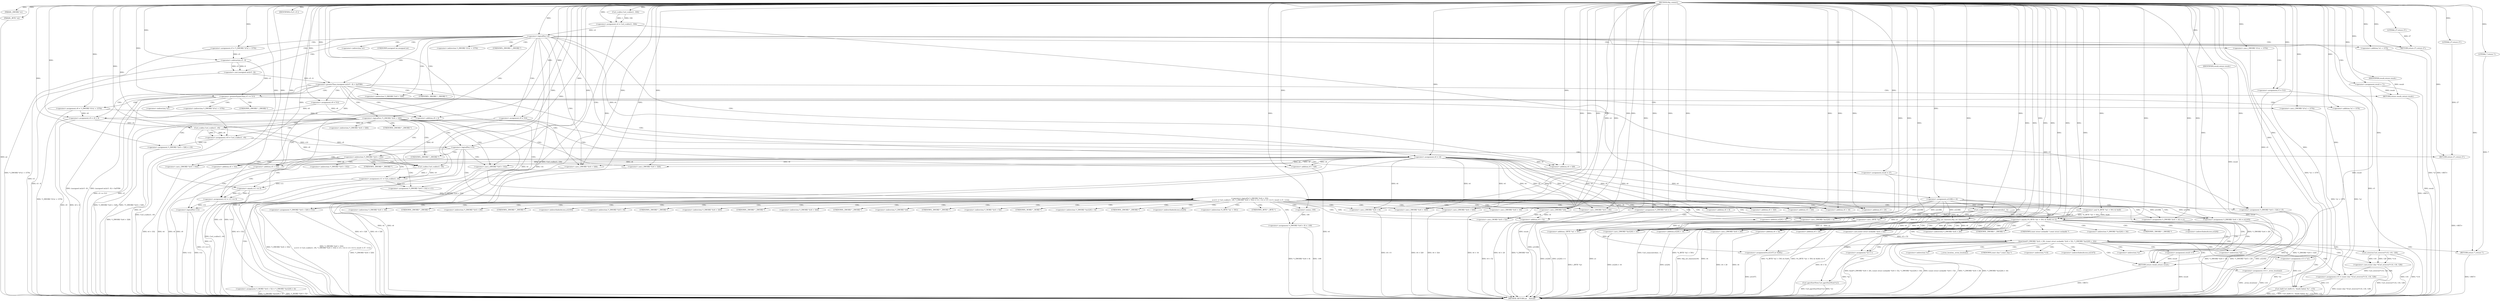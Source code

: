digraph tftp_connect {  
"1000114" [label = "(METHOD,tftp_connect)" ]
"1000408" [label = "(METHOD_RETURN,int __fastcall)" ]
"1000115" [label = "(PARAM,_DWORD *a1)" ]
"1000116" [label = "(PARAM,_BYTE *a2)" ]
"1000131" [label = "(<operator>.assignment,v4 = Curl_ccalloc(1, 336))" ]
"1000133" [label = "(Curl_ccalloc,Curl_ccalloc(1, 336))" ]
"1000136" [label = "(<operator>.assignment,a1[188] = v4)" ]
"1000142" [label = "(<operator>.logicalNot,!v4)" ]
"1000144" [label = "(RETURN,return 27;,return 27;)" ]
"1000145" [label = "(LITERAL,27,return 27;)" ]
"1000146" [label = "(<operator>.assignment,v5 = *(_DWORD *)(*a1 + 1576))" ]
"1000149" [label = "(<operator>.cast,(_DWORD *)(*a1 + 1576))" ]
"1000151" [label = "(<operator>.addition,*a1 + 1576)" ]
"1000155" [label = "(<operator>.assignment,v6 = v4)" ]
"1000159" [label = "(IDENTIFIER,v5,if ( v5 ))" ]
"1000161" [label = "(<operator>.assignment,result = 71)" ]
"1000165" [label = "(<operator>.greaterThan,(unsigned int)(v5 - 8) > 0xFFB0)" ]
"1000166" [label = "(<operator>.cast,(unsigned int)(v5 - 8))" ]
"1000168" [label = "(<operator>.subtraction,v5 - 8)" ]
"1000172" [label = "(RETURN,return result;,return result;)" ]
"1000173" [label = "(IDENTIFIER,result,return result;)" ]
"1000174" [label = "(<operator>.assignment,v8 = 512)" ]
"1000178" [label = "(<operator>.greaterEqualsThan,v5 >= 513)" ]
"1000181" [label = "(<operator>.assignment,v8 = *(_DWORD *)(*a1 + 1576))" ]
"1000184" [label = "(<operator>.cast,(_DWORD *)(*a1 + 1576))" ]
"1000186" [label = "(<operator>.addition,*a1 + 1576)" ]
"1000190" [label = "(<operator>.assignment,v9 = v8 + 4)" ]
"1000192" [label = "(<operator>.addition,v8 + 4)" ]
"1000197" [label = "(<operator>.assignment,v9 = 516)" ]
"1000200" [label = "(<operator>.assignment,v5 = 512)" ]
"1000204" [label = "(<operator>.logicalNot,!*(_DWORD *)(v6 + 328))" ]
"1000206" [label = "(<operator>.cast,(_DWORD *)(v6 + 328))" ]
"1000208" [label = "(<operator>.addition,v6 + 328)" ]
"1000212" [label = "(<operator>.assignment,v10 = Curl_ccalloc(1, v9))" ]
"1000214" [label = "(Curl_ccalloc,Curl_ccalloc(1, v9))" ]
"1000217" [label = "(<operator>.assignment,*(_DWORD *)(v6 + 328) = v10)" ]
"1000219" [label = "(<operator>.cast,(_DWORD *)(v6 + 328))" ]
"1000221" [label = "(<operator>.addition,v6 + 328)" ]
"1000226" [label = "(<operator>.logicalNot,!v10)" ]
"1000228" [label = "(RETURN,return 27;,return 27;)" ]
"1000229" [label = "(LITERAL,27,return 27;)" ]
"1000231" [label = "(<operator>.logicalOr,*(_DWORD *)(v6 + 332)\n    || (v11 = Curl_ccalloc(1, v9), *(_DWORD *)(v6 + 332) = v11, v12 = v11 == 0, result = 27, !v12))" ]
"1000233" [label = "(<operator>.cast,(_DWORD *)(v6 + 332))" ]
"1000235" [label = "(<operator>.addition,v6 + 332)" ]
"1000239" [label = "(<operator>.assignment,v11 = Curl_ccalloc(1, v9))" ]
"1000241" [label = "(Curl_ccalloc,Curl_ccalloc(1, v9))" ]
"1000245" [label = "(<operator>.assignment,*(_DWORD *)(v6 + 332) = v11)" ]
"1000247" [label = "(<operator>.cast,(_DWORD *)(v6 + 332))" ]
"1000249" [label = "(<operator>.addition,v6 + 332)" ]
"1000254" [label = "(<operator>.assignment,v12 = v11 == 0)" ]
"1000256" [label = "(<operator>.equals,v11 == 0)" ]
"1000260" [label = "(<operator>.assignment,result = 27)" ]
"1000263" [label = "(<operator>.logicalNot,!v12)" ]
"1000266" [label = "(Curl_conncontrol,Curl_conncontrol(a1, 1))" ]
"1000269" [label = "(<operator>.assignment,*(_DWORD *)(v6 + 16) = a1)" ]
"1000271" [label = "(<operator>.cast,(_DWORD *)(v6 + 16))" ]
"1000273" [label = "(<operator>.addition,v6 + 16)" ]
"1000277" [label = "(<operator>.assignment,*(_DWORD *)(v6 + 20) = a1[105])" ]
"1000279" [label = "(<operator>.cast,(_DWORD *)(v6 + 20))" ]
"1000281" [label = "(<operator>.addition,v6 + 20)" ]
"1000287" [label = "(<operator>.assignment,*(_DWORD *)(v6 + 8) = -100)" ]
"1000289" [label = "(<operator>.cast,(_DWORD *)(v6 + 8))" ]
"1000291" [label = "(<operator>.addition,v6 + 8)" ]
"1000294" [label = "(<operator>.minus,-100)" ]
"1000296" [label = "(<operator>.assignment,*(_DWORD *)(v6 + 320) = 512)" ]
"1000298" [label = "(<operator>.cast,(_DWORD *)(v6 + 320))" ]
"1000300" [label = "(<operator>.addition,v6 + 320)" ]
"1000304" [label = "(<operator>.assignment,*(_DWORD *)(v6 + 324) = v5)" ]
"1000306" [label = "(<operator>.cast,(_DWORD *)(v6 + 324))" ]
"1000308" [label = "(<operator>.addition,v6 + 324)" ]
"1000312" [label = "(<operator>.assignment,*(_DWORD *)v6 = 0)" ]
"1000314" [label = "(<operator>.cast,(_DWORD *)v6)" ]
"1000318" [label = "(<operator>.assignment,*(_WORD *)(v6 + 52) = *(_DWORD *)(a1[20] + 4))" ]
"1000320" [label = "(<operator>.cast,(_WORD *)(v6 + 52))" ]
"1000322" [label = "(<operator>.addition,v6 + 52)" ]
"1000326" [label = "(<operator>.cast,(_DWORD *)(a1[20] + 4))" ]
"1000328" [label = "(<operator>.addition,a1[20] + 4)" ]
"1000333" [label = "(tftp_set_timeouts,tftp_set_timeouts(v6))" ]
"1000336" [label = "(<operator>.equals,(*((_BYTE *)a1 + 591) & 0x40) == 0)" ]
"1000337" [label = "(<operator>.and,*((_BYTE *)a1 + 591) & 0x40)" ]
"1000339" [label = "(<operator>.addition,(_BYTE *)a1 + 591)" ]
"1000340" [label = "(<operator>.cast,(_BYTE *)a1)" ]
"1000348" [label = "(bind,bind(*(_DWORD *)(v6 + 20), (const struct sockaddr *)(v6 + 52), *(_DWORD *)(a1[20] + 16)))" ]
"1000350" [label = "(<operator>.cast,(_DWORD *)(v6 + 20))" ]
"1000352" [label = "(<operator>.addition,v6 + 20)" ]
"1000355" [label = "(<operator>.cast,(const struct sockaddr *)(v6 + 52))" ]
"1000357" [label = "(<operator>.addition,v6 + 52)" ]
"1000361" [label = "(<operator>.cast,(_DWORD *)(a1[20] + 16))" ]
"1000363" [label = "(<operator>.addition,a1[20] + 16)" ]
"1000369" [label = "(<operator>.assignment,v13 = *a1)" ]
"1000373" [label = "(<operator>.assignment,v14 = _errno_location())" ]
"1000376" [label = "(<operator>.assignment,v15 = (const char *)Curl_strerror(*v14, v16, 128))" ]
"1000378" [label = "(<operator>.cast,(const char *)Curl_strerror(*v14, v16, 128))" ]
"1000380" [label = "(Curl_strerror,Curl_strerror(*v14, v16, 128))" ]
"1000385" [label = "(Curl_failf,Curl_failf(v13, \"bind() failed; %s\", v15))" ]
"1000389" [label = "(RETURN,return 7;,return 7;)" ]
"1000390" [label = "(LITERAL,7,return 7;)" ]
"1000391" [label = "(<operators>.assignmentOr,a1[147] |= 0x40u)" ]
"1000396" [label = "(Curl_pgrsStartNow,Curl_pgrsStartNow(*a1))" ]
"1000399" [label = "(<operator>.assignment,*a2 = 1)" ]
"1000403" [label = "(<operator>.assignment,result = 0)" ]
"1000406" [label = "(RETURN,return result;,return result;)" ]
"1000407" [label = "(IDENTIFIER,result,return result;)" ]
"1000148" [label = "(<operator>.indirection,*(_DWORD *)(*a1 + 1576))" ]
"1000150" [label = "(UNKNOWN,_DWORD *,_DWORD *)" ]
"1000152" [label = "(<operator>.indirection,*a1)" ]
"1000167" [label = "(UNKNOWN,unsigned int,unsigned int)" ]
"1000183" [label = "(<operator>.indirection,*(_DWORD *)(*a1 + 1576))" ]
"1000185" [label = "(UNKNOWN,_DWORD *,_DWORD *)" ]
"1000187" [label = "(<operator>.indirection,*a1)" ]
"1000205" [label = "(<operator>.indirection,*(_DWORD *)(v6 + 328))" ]
"1000207" [label = "(UNKNOWN,_DWORD *,_DWORD *)" ]
"1000218" [label = "(<operator>.indirection,*(_DWORD *)(v6 + 328))" ]
"1000220" [label = "(UNKNOWN,_DWORD *,_DWORD *)" ]
"1000232" [label = "(<operator>.indirection,*(_DWORD *)(v6 + 332))" ]
"1000234" [label = "(UNKNOWN,_DWORD *,_DWORD *)" ]
"1000246" [label = "(<operator>.indirection,*(_DWORD *)(v6 + 332))" ]
"1000248" [label = "(UNKNOWN,_DWORD *,_DWORD *)" ]
"1000270" [label = "(<operator>.indirection,*(_DWORD *)(v6 + 16))" ]
"1000272" [label = "(UNKNOWN,_DWORD *,_DWORD *)" ]
"1000278" [label = "(<operator>.indirection,*(_DWORD *)(v6 + 20))" ]
"1000280" [label = "(UNKNOWN,_DWORD *,_DWORD *)" ]
"1000284" [label = "(<operator>.indirectIndexAccess,a1[105])" ]
"1000288" [label = "(<operator>.indirection,*(_DWORD *)(v6 + 8))" ]
"1000290" [label = "(UNKNOWN,_DWORD *,_DWORD *)" ]
"1000297" [label = "(<operator>.indirection,*(_DWORD *)(v6 + 320))" ]
"1000299" [label = "(UNKNOWN,_DWORD *,_DWORD *)" ]
"1000305" [label = "(<operator>.indirection,*(_DWORD *)(v6 + 324))" ]
"1000307" [label = "(UNKNOWN,_DWORD *,_DWORD *)" ]
"1000313" [label = "(<operator>.indirection,*(_DWORD *)v6)" ]
"1000315" [label = "(UNKNOWN,_DWORD *,_DWORD *)" ]
"1000319" [label = "(<operator>.indirection,*(_WORD *)(v6 + 52))" ]
"1000321" [label = "(UNKNOWN,_WORD *,_WORD *)" ]
"1000325" [label = "(<operator>.indirection,*(_DWORD *)(a1[20] + 4))" ]
"1000327" [label = "(UNKNOWN,_DWORD *,_DWORD *)" ]
"1000329" [label = "(<operator>.indirectIndexAccess,a1[20])" ]
"1000338" [label = "(<operator>.indirection,*((_BYTE *)a1 + 591))" ]
"1000341" [label = "(UNKNOWN,_BYTE *,_BYTE *)" ]
"1000349" [label = "(<operator>.indirection,*(_DWORD *)(v6 + 20))" ]
"1000351" [label = "(UNKNOWN,_DWORD *,_DWORD *)" ]
"1000356" [label = "(UNKNOWN,const struct sockaddr *,const struct sockaddr *)" ]
"1000360" [label = "(<operator>.indirection,*(_DWORD *)(a1[20] + 16))" ]
"1000362" [label = "(UNKNOWN,_DWORD *,_DWORD *)" ]
"1000364" [label = "(<operator>.indirectIndexAccess,a1[20])" ]
"1000371" [label = "(<operator>.indirection,*a1)" ]
"1000375" [label = "(_errno_location,_errno_location())" ]
"1000379" [label = "(UNKNOWN,const char *,const char *)" ]
"1000381" [label = "(<operator>.indirection,*v14)" ]
"1000392" [label = "(<operator>.indirectIndexAccess,a1[147])" ]
"1000397" [label = "(<operator>.indirection,*a1)" ]
"1000400" [label = "(<operator>.indirection,*a2)" ]
  "1000389" -> "1000408"  [ label = "DDG: <RET>"] 
  "1000406" -> "1000408"  [ label = "DDG: <RET>"] 
  "1000144" -> "1000408"  [ label = "DDG: <RET>"] 
  "1000172" -> "1000408"  [ label = "DDG: <RET>"] 
  "1000228" -> "1000408"  [ label = "DDG: <RET>"] 
  "1000287" -> "1000408"  [ label = "DDG: -100"] 
  "1000241" -> "1000408"  [ label = "DDG: v9"] 
  "1000217" -> "1000408"  [ label = "DDG: *(_DWORD *)(v6 + 328)"] 
  "1000142" -> "1000408"  [ label = "DDG: v4"] 
  "1000340" -> "1000408"  [ label = "DDG: a1"] 
  "1000373" -> "1000408"  [ label = "DDG: v14"] 
  "1000204" -> "1000408"  [ label = "DDG: *(_DWORD *)(v6 + 328)"] 
  "1000348" -> "1000408"  [ label = "DDG: bind(*(_DWORD *)(v6 + 20), (const struct sockaddr *)(v6 + 52), *(_DWORD *)(a1[20] + 16))"] 
  "1000190" -> "1000408"  [ label = "DDG: v9"] 
  "1000320" -> "1000408"  [ label = "DDG: v6 + 52"] 
  "1000350" -> "1000408"  [ label = "DDG: v6 + 20"] 
  "1000318" -> "1000408"  [ label = "DDG: *(_DWORD *)(a1[20] + 4)"] 
  "1000165" -> "1000408"  [ label = "DDG: (unsigned int)(v5 - 8)"] 
  "1000318" -> "1000408"  [ label = "DDG: *(_WORD *)(v6 + 52)"] 
  "1000336" -> "1000408"  [ label = "DDG: *((_BYTE *)a1 + 591) & 0x40"] 
  "1000306" -> "1000408"  [ label = "DDG: v6 + 324"] 
  "1000142" -> "1000408"  [ label = "DDG: !v4"] 
  "1000155" -> "1000408"  [ label = "DDG: v4"] 
  "1000178" -> "1000408"  [ label = "DDG: v5 >= 513"] 
  "1000333" -> "1000408"  [ label = "DDG: v6"] 
  "1000363" -> "1000408"  [ label = "DDG: a1[20]"] 
  "1000312" -> "1000408"  [ label = "DDG: *(_DWORD *)v6"] 
  "1000391" -> "1000408"  [ label = "DDG: a1[147]"] 
  "1000219" -> "1000408"  [ label = "DDG: v6 + 328"] 
  "1000378" -> "1000408"  [ label = "DDG: Curl_strerror(*v14, v16, 128)"] 
  "1000151" -> "1000408"  [ label = "DDG: *a1"] 
  "1000254" -> "1000408"  [ label = "DDG: v11 == 0"] 
  "1000136" -> "1000408"  [ label = "DDG: a1[188]"] 
  "1000348" -> "1000408"  [ label = "DDG: (const struct sockaddr *)(v6 + 52)"] 
  "1000212" -> "1000408"  [ label = "DDG: Curl_ccalloc(1, v9)"] 
  "1000269" -> "1000408"  [ label = "DDG: *(_DWORD *)(v6 + 16)"] 
  "1000266" -> "1000408"  [ label = "DDG: Curl_conncontrol(a1, 1)"] 
  "1000226" -> "1000408"  [ label = "DDG: v10"] 
  "1000399" -> "1000408"  [ label = "DDG: *a2"] 
  "1000226" -> "1000408"  [ label = "DDG: !v10"] 
  "1000239" -> "1000408"  [ label = "DDG: Curl_ccalloc(1, v9)"] 
  "1000249" -> "1000408"  [ label = "DDG: v6"] 
  "1000181" -> "1000408"  [ label = "DDG: *(_DWORD *)(*a1 + 1576)"] 
  "1000131" -> "1000408"  [ label = "DDG: Curl_ccalloc(1, 336)"] 
  "1000204" -> "1000408"  [ label = "DDG: !*(_DWORD *)(v6 + 328)"] 
  "1000146" -> "1000408"  [ label = "DDG: *(_DWORD *)(*a1 + 1576)"] 
  "1000235" -> "1000408"  [ label = "DDG: v6"] 
  "1000116" -> "1000408"  [ label = "DDG: a2"] 
  "1000385" -> "1000408"  [ label = "DDG: Curl_failf(v13, \"bind() failed; %s\", v15)"] 
  "1000263" -> "1000408"  [ label = "DDG: !v12"] 
  "1000376" -> "1000408"  [ label = "DDG: (const char *)Curl_strerror(*v14, v16, 128)"] 
  "1000287" -> "1000408"  [ label = "DDG: *(_DWORD *)(v6 + 8)"] 
  "1000231" -> "1000408"  [ label = "DDG: *(_DWORD *)(v6 + 332)"] 
  "1000221" -> "1000408"  [ label = "DDG: v6"] 
  "1000192" -> "1000408"  [ label = "DDG: v8"] 
  "1000247" -> "1000408"  [ label = "DDG: v6 + 332"] 
  "1000260" -> "1000408"  [ label = "DDG: result"] 
  "1000289" -> "1000408"  [ label = "DDG: v6 + 8"] 
  "1000197" -> "1000408"  [ label = "DDG: v9"] 
  "1000348" -> "1000408"  [ label = "DDG: *(_DWORD *)(v6 + 20)"] 
  "1000231" -> "1000408"  [ label = "DDG: *(_DWORD *)(v6 + 332)\n    || (v11 = Curl_ccalloc(1, v9), *(_DWORD *)(v6 + 332) = v11, v12 = v11 == 0, result = 27, !v12)"] 
  "1000304" -> "1000408"  [ label = "DDG: v5"] 
  "1000256" -> "1000408"  [ label = "DDG: v11"] 
  "1000206" -> "1000408"  [ label = "DDG: v6 + 328"] 
  "1000279" -> "1000408"  [ label = "DDG: v6 + 20"] 
  "1000385" -> "1000408"  [ label = "DDG: v15"] 
  "1000403" -> "1000408"  [ label = "DDG: result"] 
  "1000190" -> "1000408"  [ label = "DDG: v8 + 4"] 
  "1000155" -> "1000408"  [ label = "DDG: v6"] 
  "1000326" -> "1000408"  [ label = "DDG: a1[20] + 4"] 
  "1000336" -> "1000408"  [ label = "DDG: (*((_BYTE *)a1 + 591) & 0x40) == 0"] 
  "1000298" -> "1000408"  [ label = "DDG: v6 + 320"] 
  "1000200" -> "1000408"  [ label = "DDG: v5"] 
  "1000186" -> "1000408"  [ label = "DDG: *a1"] 
  "1000328" -> "1000408"  [ label = "DDG: a1[20]"] 
  "1000271" -> "1000408"  [ label = "DDG: v6 + 16"] 
  "1000168" -> "1000408"  [ label = "DDG: v5"] 
  "1000396" -> "1000408"  [ label = "DDG: Curl_pgrsStartNow(*a1)"] 
  "1000178" -> "1000408"  [ label = "DDG: v5"] 
  "1000373" -> "1000408"  [ label = "DDG: _errno_location()"] 
  "1000277" -> "1000408"  [ label = "DDG: *(_DWORD *)(v6 + 20)"] 
  "1000361" -> "1000408"  [ label = "DDG: a1[20] + 16"] 
  "1000263" -> "1000408"  [ label = "DDG: v12"] 
  "1000214" -> "1000408"  [ label = "DDG: v9"] 
  "1000396" -> "1000408"  [ label = "DDG: *a1"] 
  "1000304" -> "1000408"  [ label = "DDG: *(_DWORD *)(v6 + 324)"] 
  "1000380" -> "1000408"  [ label = "DDG: v16"] 
  "1000355" -> "1000408"  [ label = "DDG: v6 + 52"] 
  "1000277" -> "1000408"  [ label = "DDG: a1[105]"] 
  "1000339" -> "1000408"  [ label = "DDG: (_BYTE *)a1"] 
  "1000296" -> "1000408"  [ label = "DDG: *(_DWORD *)(v6 + 320)"] 
  "1000369" -> "1000408"  [ label = "DDG: *a1"] 
  "1000337" -> "1000408"  [ label = "DDG: *((_BYTE *)a1 + 591)"] 
  "1000380" -> "1000408"  [ label = "DDG: *v14"] 
  "1000357" -> "1000408"  [ label = "DDG: v6"] 
  "1000166" -> "1000408"  [ label = "DDG: v5 - 8"] 
  "1000385" -> "1000408"  [ label = "DDG: v13"] 
  "1000165" -> "1000408"  [ label = "DDG: (unsigned int)(v5 - 8) > 0xFFB0"] 
  "1000233" -> "1000408"  [ label = "DDG: v6 + 332"] 
  "1000161" -> "1000408"  [ label = "DDG: result"] 
  "1000149" -> "1000408"  [ label = "DDG: *a1 + 1576"] 
  "1000184" -> "1000408"  [ label = "DDG: *a1 + 1576"] 
  "1000333" -> "1000408"  [ label = "DDG: tftp_set_timeouts(v6)"] 
  "1000348" -> "1000408"  [ label = "DDG: *(_DWORD *)(a1[20] + 16)"] 
  "1000114" -> "1000115"  [ label = "DDG: "] 
  "1000114" -> "1000116"  [ label = "DDG: "] 
  "1000133" -> "1000131"  [ label = "DDG: 1"] 
  "1000133" -> "1000131"  [ label = "DDG: 336"] 
  "1000114" -> "1000131"  [ label = "DDG: "] 
  "1000114" -> "1000133"  [ label = "DDG: "] 
  "1000131" -> "1000136"  [ label = "DDG: v4"] 
  "1000114" -> "1000136"  [ label = "DDG: "] 
  "1000114" -> "1000142"  [ label = "DDG: "] 
  "1000131" -> "1000142"  [ label = "DDG: v4"] 
  "1000145" -> "1000144"  [ label = "DDG: 27"] 
  "1000114" -> "1000144"  [ label = "DDG: "] 
  "1000114" -> "1000145"  [ label = "DDG: "] 
  "1000114" -> "1000146"  [ label = "DDG: "] 
  "1000114" -> "1000149"  [ label = "DDG: "] 
  "1000114" -> "1000151"  [ label = "DDG: "] 
  "1000142" -> "1000155"  [ label = "DDG: v4"] 
  "1000114" -> "1000155"  [ label = "DDG: "] 
  "1000114" -> "1000159"  [ label = "DDG: "] 
  "1000114" -> "1000161"  [ label = "DDG: "] 
  "1000166" -> "1000165"  [ label = "DDG: v5 - 8"] 
  "1000168" -> "1000166"  [ label = "DDG: v5"] 
  "1000168" -> "1000166"  [ label = "DDG: 8"] 
  "1000146" -> "1000168"  [ label = "DDG: v5"] 
  "1000114" -> "1000168"  [ label = "DDG: "] 
  "1000114" -> "1000165"  [ label = "DDG: "] 
  "1000173" -> "1000172"  [ label = "DDG: result"] 
  "1000161" -> "1000172"  [ label = "DDG: result"] 
  "1000114" -> "1000173"  [ label = "DDG: "] 
  "1000114" -> "1000174"  [ label = "DDG: "] 
  "1000168" -> "1000178"  [ label = "DDG: v5"] 
  "1000114" -> "1000178"  [ label = "DDG: "] 
  "1000114" -> "1000181"  [ label = "DDG: "] 
  "1000114" -> "1000184"  [ label = "DDG: "] 
  "1000114" -> "1000186"  [ label = "DDG: "] 
  "1000181" -> "1000190"  [ label = "DDG: v8"] 
  "1000174" -> "1000190"  [ label = "DDG: v8"] 
  "1000114" -> "1000190"  [ label = "DDG: "] 
  "1000181" -> "1000192"  [ label = "DDG: v8"] 
  "1000174" -> "1000192"  [ label = "DDG: v8"] 
  "1000114" -> "1000192"  [ label = "DDG: "] 
  "1000114" -> "1000197"  [ label = "DDG: "] 
  "1000114" -> "1000200"  [ label = "DDG: "] 
  "1000155" -> "1000206"  [ label = "DDG: v6"] 
  "1000114" -> "1000206"  [ label = "DDG: "] 
  "1000155" -> "1000208"  [ label = "DDG: v6"] 
  "1000114" -> "1000208"  [ label = "DDG: "] 
  "1000214" -> "1000212"  [ label = "DDG: 1"] 
  "1000214" -> "1000212"  [ label = "DDG: v9"] 
  "1000114" -> "1000212"  [ label = "DDG: "] 
  "1000114" -> "1000214"  [ label = "DDG: "] 
  "1000190" -> "1000214"  [ label = "DDG: v9"] 
  "1000197" -> "1000214"  [ label = "DDG: v9"] 
  "1000212" -> "1000217"  [ label = "DDG: v10"] 
  "1000114" -> "1000217"  [ label = "DDG: "] 
  "1000114" -> "1000219"  [ label = "DDG: "] 
  "1000155" -> "1000219"  [ label = "DDG: v6"] 
  "1000114" -> "1000221"  [ label = "DDG: "] 
  "1000155" -> "1000221"  [ label = "DDG: v6"] 
  "1000114" -> "1000226"  [ label = "DDG: "] 
  "1000212" -> "1000226"  [ label = "DDG: v10"] 
  "1000229" -> "1000228"  [ label = "DDG: 27"] 
  "1000114" -> "1000228"  [ label = "DDG: "] 
  "1000114" -> "1000229"  [ label = "DDG: "] 
  "1000245" -> "1000231"  [ label = "DDG: *(_DWORD *)(v6 + 332)"] 
  "1000114" -> "1000233"  [ label = "DDG: "] 
  "1000155" -> "1000233"  [ label = "DDG: v6"] 
  "1000114" -> "1000235"  [ label = "DDG: "] 
  "1000155" -> "1000235"  [ label = "DDG: v6"] 
  "1000241" -> "1000239"  [ label = "DDG: 1"] 
  "1000241" -> "1000239"  [ label = "DDG: v9"] 
  "1000114" -> "1000239"  [ label = "DDG: "] 
  "1000114" -> "1000241"  [ label = "DDG: "] 
  "1000190" -> "1000241"  [ label = "DDG: v9"] 
  "1000197" -> "1000241"  [ label = "DDG: v9"] 
  "1000214" -> "1000241"  [ label = "DDG: v9"] 
  "1000239" -> "1000245"  [ label = "DDG: v11"] 
  "1000114" -> "1000245"  [ label = "DDG: "] 
  "1000114" -> "1000247"  [ label = "DDG: "] 
  "1000155" -> "1000247"  [ label = "DDG: v6"] 
  "1000114" -> "1000249"  [ label = "DDG: "] 
  "1000155" -> "1000249"  [ label = "DDG: v6"] 
  "1000256" -> "1000254"  [ label = "DDG: v11"] 
  "1000256" -> "1000254"  [ label = "DDG: 0"] 
  "1000114" -> "1000254"  [ label = "DDG: "] 
  "1000114" -> "1000256"  [ label = "DDG: "] 
  "1000239" -> "1000256"  [ label = "DDG: v11"] 
  "1000114" -> "1000260"  [ label = "DDG: "] 
  "1000254" -> "1000263"  [ label = "DDG: v12"] 
  "1000114" -> "1000263"  [ label = "DDG: "] 
  "1000136" -> "1000266"  [ label = "DDG: a1[188]"] 
  "1000114" -> "1000266"  [ label = "DDG: "] 
  "1000266" -> "1000269"  [ label = "DDG: a1"] 
  "1000136" -> "1000269"  [ label = "DDG: a1[188]"] 
  "1000114" -> "1000269"  [ label = "DDG: "] 
  "1000114" -> "1000271"  [ label = "DDG: "] 
  "1000155" -> "1000271"  [ label = "DDG: v6"] 
  "1000114" -> "1000273"  [ label = "DDG: "] 
  "1000155" -> "1000273"  [ label = "DDG: v6"] 
  "1000266" -> "1000277"  [ label = "DDG: a1"] 
  "1000136" -> "1000277"  [ label = "DDG: a1[188]"] 
  "1000114" -> "1000277"  [ label = "DDG: "] 
  "1000114" -> "1000279"  [ label = "DDG: "] 
  "1000155" -> "1000279"  [ label = "DDG: v6"] 
  "1000114" -> "1000281"  [ label = "DDG: "] 
  "1000155" -> "1000281"  [ label = "DDG: v6"] 
  "1000294" -> "1000287"  [ label = "DDG: 100"] 
  "1000114" -> "1000289"  [ label = "DDG: "] 
  "1000155" -> "1000289"  [ label = "DDG: v6"] 
  "1000114" -> "1000291"  [ label = "DDG: "] 
  "1000155" -> "1000291"  [ label = "DDG: v6"] 
  "1000114" -> "1000294"  [ label = "DDG: "] 
  "1000114" -> "1000296"  [ label = "DDG: "] 
  "1000114" -> "1000298"  [ label = "DDG: "] 
  "1000155" -> "1000298"  [ label = "DDG: v6"] 
  "1000114" -> "1000300"  [ label = "DDG: "] 
  "1000155" -> "1000300"  [ label = "DDG: v6"] 
  "1000200" -> "1000304"  [ label = "DDG: v5"] 
  "1000178" -> "1000304"  [ label = "DDG: v5"] 
  "1000114" -> "1000304"  [ label = "DDG: "] 
  "1000114" -> "1000306"  [ label = "DDG: "] 
  "1000155" -> "1000306"  [ label = "DDG: v6"] 
  "1000114" -> "1000308"  [ label = "DDG: "] 
  "1000155" -> "1000308"  [ label = "DDG: v6"] 
  "1000114" -> "1000312"  [ label = "DDG: "] 
  "1000114" -> "1000314"  [ label = "DDG: "] 
  "1000155" -> "1000314"  [ label = "DDG: v6"] 
  "1000314" -> "1000320"  [ label = "DDG: v6"] 
  "1000114" -> "1000320"  [ label = "DDG: "] 
  "1000314" -> "1000322"  [ label = "DDG: v6"] 
  "1000114" -> "1000322"  [ label = "DDG: "] 
  "1000266" -> "1000326"  [ label = "DDG: a1"] 
  "1000136" -> "1000326"  [ label = "DDG: a1[188]"] 
  "1000114" -> "1000326"  [ label = "DDG: "] 
  "1000266" -> "1000328"  [ label = "DDG: a1"] 
  "1000136" -> "1000328"  [ label = "DDG: a1[188]"] 
  "1000114" -> "1000328"  [ label = "DDG: "] 
  "1000114" -> "1000333"  [ label = "DDG: "] 
  "1000314" -> "1000333"  [ label = "DDG: v6"] 
  "1000337" -> "1000336"  [ label = "DDG: *((_BYTE *)a1 + 591)"] 
  "1000337" -> "1000336"  [ label = "DDG: 0x40"] 
  "1000340" -> "1000339"  [ label = "DDG: a1"] 
  "1000136" -> "1000340"  [ label = "DDG: a1[188]"] 
  "1000114" -> "1000340"  [ label = "DDG: "] 
  "1000266" -> "1000340"  [ label = "DDG: a1"] 
  "1000114" -> "1000339"  [ label = "DDG: "] 
  "1000114" -> "1000337"  [ label = "DDG: "] 
  "1000114" -> "1000336"  [ label = "DDG: "] 
  "1000277" -> "1000348"  [ label = "DDG: *(_DWORD *)(v6 + 20)"] 
  "1000333" -> "1000350"  [ label = "DDG: v6"] 
  "1000114" -> "1000350"  [ label = "DDG: "] 
  "1000333" -> "1000352"  [ label = "DDG: v6"] 
  "1000114" -> "1000352"  [ label = "DDG: "] 
  "1000355" -> "1000348"  [ label = "DDG: v6 + 52"] 
  "1000114" -> "1000355"  [ label = "DDG: "] 
  "1000333" -> "1000355"  [ label = "DDG: v6"] 
  "1000114" -> "1000357"  [ label = "DDG: "] 
  "1000333" -> "1000357"  [ label = "DDG: v6"] 
  "1000340" -> "1000361"  [ label = "DDG: a1"] 
  "1000266" -> "1000361"  [ label = "DDG: a1"] 
  "1000136" -> "1000361"  [ label = "DDG: a1[188]"] 
  "1000114" -> "1000361"  [ label = "DDG: "] 
  "1000340" -> "1000363"  [ label = "DDG: a1"] 
  "1000266" -> "1000363"  [ label = "DDG: a1"] 
  "1000136" -> "1000363"  [ label = "DDG: a1[188]"] 
  "1000114" -> "1000363"  [ label = "DDG: "] 
  "1000114" -> "1000369"  [ label = "DDG: "] 
  "1000114" -> "1000373"  [ label = "DDG: "] 
  "1000378" -> "1000376"  [ label = "DDG: Curl_strerror(*v14, v16, 128)"] 
  "1000114" -> "1000376"  [ label = "DDG: "] 
  "1000380" -> "1000378"  [ label = "DDG: *v14"] 
  "1000380" -> "1000378"  [ label = "DDG: v16"] 
  "1000380" -> "1000378"  [ label = "DDG: 128"] 
  "1000114" -> "1000380"  [ label = "DDG: "] 
  "1000369" -> "1000385"  [ label = "DDG: v13"] 
  "1000114" -> "1000385"  [ label = "DDG: "] 
  "1000376" -> "1000385"  [ label = "DDG: v15"] 
  "1000390" -> "1000389"  [ label = "DDG: 7"] 
  "1000114" -> "1000389"  [ label = "DDG: "] 
  "1000114" -> "1000390"  [ label = "DDG: "] 
  "1000114" -> "1000391"  [ label = "DDG: "] 
  "1000340" -> "1000391"  [ label = "DDG: a1"] 
  "1000114" -> "1000399"  [ label = "DDG: "] 
  "1000114" -> "1000403"  [ label = "DDG: "] 
  "1000407" -> "1000406"  [ label = "DDG: result"] 
  "1000260" -> "1000406"  [ label = "DDG: result"] 
  "1000403" -> "1000406"  [ label = "DDG: result"] 
  "1000161" -> "1000406"  [ label = "DDG: result"] 
  "1000114" -> "1000407"  [ label = "DDG: "] 
  "1000142" -> "1000144"  [ label = "CDG: "] 
  "1000142" -> "1000155"  [ label = "CDG: "] 
  "1000142" -> "1000152"  [ label = "CDG: "] 
  "1000142" -> "1000151"  [ label = "CDG: "] 
  "1000142" -> "1000150"  [ label = "CDG: "] 
  "1000142" -> "1000149"  [ label = "CDG: "] 
  "1000142" -> "1000148"  [ label = "CDG: "] 
  "1000142" -> "1000146"  [ label = "CDG: "] 
  "1000142" -> "1000168"  [ label = "CDG: "] 
  "1000142" -> "1000167"  [ label = "CDG: "] 
  "1000142" -> "1000166"  [ label = "CDG: "] 
  "1000142" -> "1000165"  [ label = "CDG: "] 
  "1000142" -> "1000161"  [ label = "CDG: "] 
  "1000142" -> "1000208"  [ label = "CDG: "] 
  "1000142" -> "1000207"  [ label = "CDG: "] 
  "1000142" -> "1000206"  [ label = "CDG: "] 
  "1000142" -> "1000205"  [ label = "CDG: "] 
  "1000142" -> "1000204"  [ label = "CDG: "] 
  "1000142" -> "1000200"  [ label = "CDG: "] 
  "1000142" -> "1000197"  [ label = "CDG: "] 
  "1000165" -> "1000174"  [ label = "CDG: "] 
  "1000165" -> "1000172"  [ label = "CDG: "] 
  "1000165" -> "1000192"  [ label = "CDG: "] 
  "1000165" -> "1000190"  [ label = "CDG: "] 
  "1000165" -> "1000178"  [ label = "CDG: "] 
  "1000165" -> "1000208"  [ label = "CDG: "] 
  "1000165" -> "1000207"  [ label = "CDG: "] 
  "1000165" -> "1000206"  [ label = "CDG: "] 
  "1000165" -> "1000205"  [ label = "CDG: "] 
  "1000165" -> "1000204"  [ label = "CDG: "] 
  "1000178" -> "1000187"  [ label = "CDG: "] 
  "1000178" -> "1000186"  [ label = "CDG: "] 
  "1000178" -> "1000185"  [ label = "CDG: "] 
  "1000178" -> "1000184"  [ label = "CDG: "] 
  "1000178" -> "1000183"  [ label = "CDG: "] 
  "1000178" -> "1000181"  [ label = "CDG: "] 
  "1000204" -> "1000221"  [ label = "CDG: "] 
  "1000204" -> "1000220"  [ label = "CDG: "] 
  "1000204" -> "1000219"  [ label = "CDG: "] 
  "1000204" -> "1000218"  [ label = "CDG: "] 
  "1000204" -> "1000217"  [ label = "CDG: "] 
  "1000204" -> "1000214"  [ label = "CDG: "] 
  "1000204" -> "1000212"  [ label = "CDG: "] 
  "1000204" -> "1000235"  [ label = "CDG: "] 
  "1000204" -> "1000234"  [ label = "CDG: "] 
  "1000204" -> "1000233"  [ label = "CDG: "] 
  "1000204" -> "1000232"  [ label = "CDG: "] 
  "1000204" -> "1000231"  [ label = "CDG: "] 
  "1000204" -> "1000226"  [ label = "CDG: "] 
  "1000226" -> "1000235"  [ label = "CDG: "] 
  "1000226" -> "1000234"  [ label = "CDG: "] 
  "1000226" -> "1000233"  [ label = "CDG: "] 
  "1000226" -> "1000232"  [ label = "CDG: "] 
  "1000226" -> "1000231"  [ label = "CDG: "] 
  "1000226" -> "1000228"  [ label = "CDG: "] 
  "1000231" -> "1000272"  [ label = "CDG: "] 
  "1000231" -> "1000271"  [ label = "CDG: "] 
  "1000231" -> "1000270"  [ label = "CDG: "] 
  "1000231" -> "1000269"  [ label = "CDG: "] 
  "1000231" -> "1000266"  [ label = "CDG: "] 
  "1000231" -> "1000288"  [ label = "CDG: "] 
  "1000231" -> "1000287"  [ label = "CDG: "] 
  "1000231" -> "1000284"  [ label = "CDG: "] 
  "1000231" -> "1000281"  [ label = "CDG: "] 
  "1000231" -> "1000280"  [ label = "CDG: "] 
  "1000231" -> "1000279"  [ label = "CDG: "] 
  "1000231" -> "1000278"  [ label = "CDG: "] 
  "1000231" -> "1000277"  [ label = "CDG: "] 
  "1000231" -> "1000273"  [ label = "CDG: "] 
  "1000231" -> "1000304"  [ label = "CDG: "] 
  "1000231" -> "1000300"  [ label = "CDG: "] 
  "1000231" -> "1000299"  [ label = "CDG: "] 
  "1000231" -> "1000298"  [ label = "CDG: "] 
  "1000231" -> "1000297"  [ label = "CDG: "] 
  "1000231" -> "1000296"  [ label = "CDG: "] 
  "1000231" -> "1000294"  [ label = "CDG: "] 
  "1000231" -> "1000291"  [ label = "CDG: "] 
  "1000231" -> "1000290"  [ label = "CDG: "] 
  "1000231" -> "1000289"  [ label = "CDG: "] 
  "1000231" -> "1000320"  [ label = "CDG: "] 
  "1000231" -> "1000319"  [ label = "CDG: "] 
  "1000231" -> "1000318"  [ label = "CDG: "] 
  "1000231" -> "1000315"  [ label = "CDG: "] 
  "1000231" -> "1000314"  [ label = "CDG: "] 
  "1000231" -> "1000313"  [ label = "CDG: "] 
  "1000231" -> "1000312"  [ label = "CDG: "] 
  "1000231" -> "1000308"  [ label = "CDG: "] 
  "1000231" -> "1000307"  [ label = "CDG: "] 
  "1000231" -> "1000306"  [ label = "CDG: "] 
  "1000231" -> "1000305"  [ label = "CDG: "] 
  "1000231" -> "1000336"  [ label = "CDG: "] 
  "1000231" -> "1000333"  [ label = "CDG: "] 
  "1000231" -> "1000329"  [ label = "CDG: "] 
  "1000231" -> "1000328"  [ label = "CDG: "] 
  "1000231" -> "1000327"  [ label = "CDG: "] 
  "1000231" -> "1000326"  [ label = "CDG: "] 
  "1000231" -> "1000325"  [ label = "CDG: "] 
  "1000231" -> "1000322"  [ label = "CDG: "] 
  "1000231" -> "1000321"  [ label = "CDG: "] 
  "1000231" -> "1000341"  [ label = "CDG: "] 
  "1000231" -> "1000340"  [ label = "CDG: "] 
  "1000231" -> "1000339"  [ label = "CDG: "] 
  "1000231" -> "1000338"  [ label = "CDG: "] 
  "1000231" -> "1000337"  [ label = "CDG: "] 
  "1000231" -> "1000406"  [ label = "CDG: "] 
  "1000232" -> "1000239"  [ label = "CDG: "] 
  "1000232" -> "1000256"  [ label = "CDG: "] 
  "1000232" -> "1000254"  [ label = "CDG: "] 
  "1000232" -> "1000249"  [ label = "CDG: "] 
  "1000232" -> "1000248"  [ label = "CDG: "] 
  "1000232" -> "1000247"  [ label = "CDG: "] 
  "1000232" -> "1000246"  [ label = "CDG: "] 
  "1000232" -> "1000245"  [ label = "CDG: "] 
  "1000232" -> "1000241"  [ label = "CDG: "] 
  "1000232" -> "1000263"  [ label = "CDG: "] 
  "1000232" -> "1000260"  [ label = "CDG: "] 
  "1000336" -> "1000352"  [ label = "CDG: "] 
  "1000336" -> "1000351"  [ label = "CDG: "] 
  "1000336" -> "1000350"  [ label = "CDG: "] 
  "1000336" -> "1000349"  [ label = "CDG: "] 
  "1000336" -> "1000348"  [ label = "CDG: "] 
  "1000336" -> "1000364"  [ label = "CDG: "] 
  "1000336" -> "1000363"  [ label = "CDG: "] 
  "1000336" -> "1000362"  [ label = "CDG: "] 
  "1000336" -> "1000361"  [ label = "CDG: "] 
  "1000336" -> "1000360"  [ label = "CDG: "] 
  "1000336" -> "1000357"  [ label = "CDG: "] 
  "1000336" -> "1000356"  [ label = "CDG: "] 
  "1000336" -> "1000355"  [ label = "CDG: "] 
  "1000336" -> "1000400"  [ label = "CDG: "] 
  "1000336" -> "1000399"  [ label = "CDG: "] 
  "1000336" -> "1000397"  [ label = "CDG: "] 
  "1000336" -> "1000396"  [ label = "CDG: "] 
  "1000336" -> "1000406"  [ label = "CDG: "] 
  "1000336" -> "1000403"  [ label = "CDG: "] 
  "1000348" -> "1000381"  [ label = "CDG: "] 
  "1000348" -> "1000380"  [ label = "CDG: "] 
  "1000348" -> "1000379"  [ label = "CDG: "] 
  "1000348" -> "1000378"  [ label = "CDG: "] 
  "1000348" -> "1000376"  [ label = "CDG: "] 
  "1000348" -> "1000375"  [ label = "CDG: "] 
  "1000348" -> "1000373"  [ label = "CDG: "] 
  "1000348" -> "1000371"  [ label = "CDG: "] 
  "1000348" -> "1000369"  [ label = "CDG: "] 
  "1000348" -> "1000400"  [ label = "CDG: "] 
  "1000348" -> "1000399"  [ label = "CDG: "] 
  "1000348" -> "1000397"  [ label = "CDG: "] 
  "1000348" -> "1000396"  [ label = "CDG: "] 
  "1000348" -> "1000392"  [ label = "CDG: "] 
  "1000348" -> "1000391"  [ label = "CDG: "] 
  "1000348" -> "1000389"  [ label = "CDG: "] 
  "1000348" -> "1000385"  [ label = "CDG: "] 
  "1000348" -> "1000406"  [ label = "CDG: "] 
  "1000348" -> "1000403"  [ label = "CDG: "] 
}
